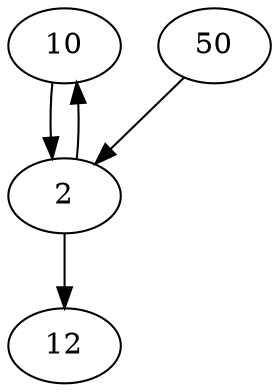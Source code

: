 digraph g
{ 
10
[ shape = oval; 
];
10 -> 2;
2
[ shape = oval; 
];
2 -> 10;
2 -> 12;
12
[ shape = oval; 
];
50
[ shape = oval; 
];
50 -> 2;

}

